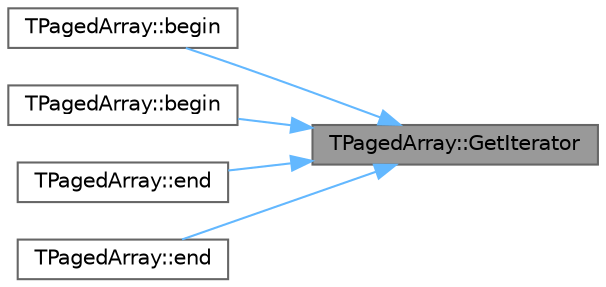digraph "TPagedArray::GetIterator"
{
 // INTERACTIVE_SVG=YES
 // LATEX_PDF_SIZE
  bgcolor="transparent";
  edge [fontname=Helvetica,fontsize=10,labelfontname=Helvetica,labelfontsize=10];
  node [fontname=Helvetica,fontsize=10,shape=box,height=0.2,width=0.4];
  rankdir="RL";
  Node1 [id="Node000001",label="TPagedArray::GetIterator",height=0.2,width=0.4,color="gray40", fillcolor="grey60", style="filled", fontcolor="black",tooltip=" "];
  Node1 -> Node2 [id="edge1_Node000001_Node000002",dir="back",color="steelblue1",style="solid",tooltip=" "];
  Node2 [id="Node000002",label="TPagedArray::begin",height=0.2,width=0.4,color="grey40", fillcolor="white", style="filled",URL="$d7/d79/classTPagedArray.html#a962b4977f81561e2ff13708f2159c1a2",tooltip=" "];
  Node1 -> Node3 [id="edge2_Node000001_Node000003",dir="back",color="steelblue1",style="solid",tooltip=" "];
  Node3 [id="Node000003",label="TPagedArray::begin",height=0.2,width=0.4,color="grey40", fillcolor="white", style="filled",URL="$d7/d79/classTPagedArray.html#a809472ab33945ba05771dfc9d56dc915",tooltip="STL IteratorType model compliance methods."];
  Node1 -> Node4 [id="edge3_Node000001_Node000004",dir="back",color="steelblue1",style="solid",tooltip=" "];
  Node4 [id="Node000004",label="TPagedArray::end",height=0.2,width=0.4,color="grey40", fillcolor="white", style="filled",URL="$d7/d79/classTPagedArray.html#aabfd9528b78d8979218d244ae6b8d5a8",tooltip=" "];
  Node1 -> Node5 [id="edge4_Node000001_Node000005",dir="back",color="steelblue1",style="solid",tooltip=" "];
  Node5 [id="Node000005",label="TPagedArray::end",height=0.2,width=0.4,color="grey40", fillcolor="white", style="filled",URL="$d7/d79/classTPagedArray.html#a0534d1c23f6fee5951f1328a14872fcb",tooltip=" "];
}

